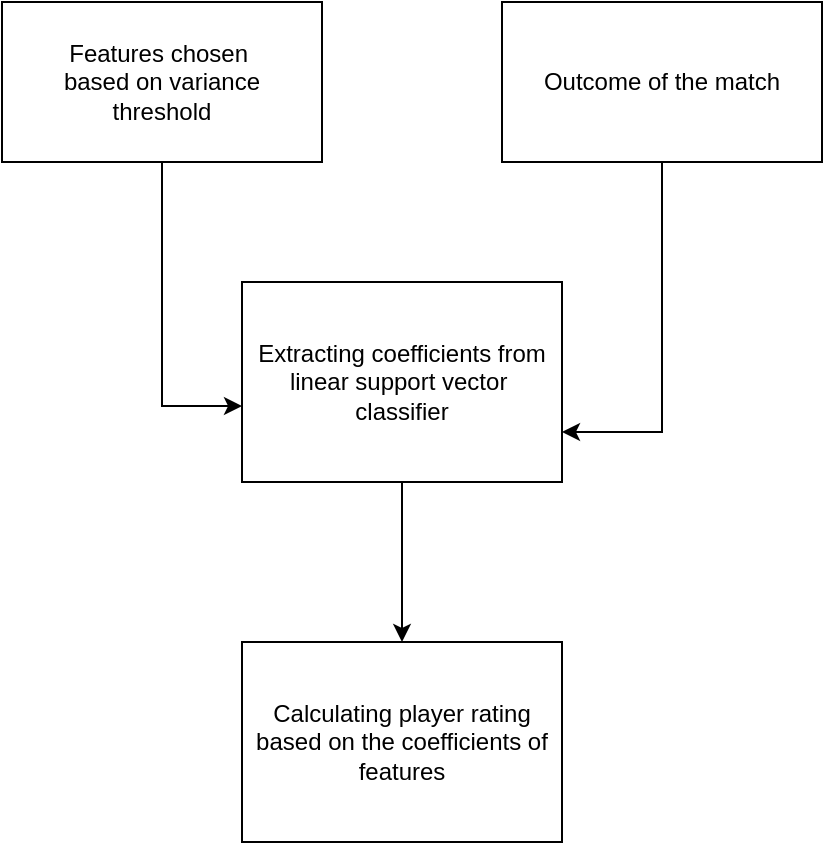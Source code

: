 <mxfile version="24.7.1" type="github">
  <diagram name="Page-1" id="MuEACOxSNlfk1q1UW1Hp">
    <mxGraphModel dx="1434" dy="752" grid="1" gridSize="10" guides="1" tooltips="1" connect="1" arrows="1" fold="1" page="1" pageScale="1" pageWidth="850" pageHeight="1100" math="0" shadow="0">
      <root>
        <mxCell id="0" />
        <mxCell id="1" parent="0" />
        <mxCell id="CzftKbd7wnQQriZC1NXK-1" value="Features chosen&amp;nbsp;&lt;div&gt;based on variance&lt;/div&gt;&lt;div&gt;threshold&lt;/div&gt;" style="rounded=0;whiteSpace=wrap;html=1;" vertex="1" parent="1">
          <mxGeometry x="180" y="120" width="160" height="80" as="geometry" />
        </mxCell>
        <mxCell id="CzftKbd7wnQQriZC1NXK-7" style="edgeStyle=orthogonalEdgeStyle;rounded=0;orthogonalLoop=1;jettySize=auto;html=1;entryX=1;entryY=0.75;entryDx=0;entryDy=0;" edge="1" parent="1" source="CzftKbd7wnQQriZC1NXK-2" target="CzftKbd7wnQQriZC1NXK-3">
          <mxGeometry relative="1" as="geometry" />
        </mxCell>
        <mxCell id="CzftKbd7wnQQriZC1NXK-2" value="Outcome of the match" style="rounded=0;whiteSpace=wrap;html=1;" vertex="1" parent="1">
          <mxGeometry x="430" y="120" width="160" height="80" as="geometry" />
        </mxCell>
        <mxCell id="CzftKbd7wnQQriZC1NXK-8" style="edgeStyle=orthogonalEdgeStyle;rounded=0;orthogonalLoop=1;jettySize=auto;html=1;entryX=0.5;entryY=0;entryDx=0;entryDy=0;" edge="1" parent="1" source="CzftKbd7wnQQriZC1NXK-3" target="CzftKbd7wnQQriZC1NXK-5">
          <mxGeometry relative="1" as="geometry" />
        </mxCell>
        <mxCell id="CzftKbd7wnQQriZC1NXK-3" value="Extracting coefficients from linear support vector&amp;nbsp;&lt;div&gt;classifier&lt;/div&gt;" style="rounded=0;whiteSpace=wrap;html=1;" vertex="1" parent="1">
          <mxGeometry x="300" y="260" width="160" height="100" as="geometry" />
        </mxCell>
        <mxCell id="CzftKbd7wnQQriZC1NXK-5" value="Calculating player rating based on the coefficients of features" style="rounded=0;whiteSpace=wrap;html=1;" vertex="1" parent="1">
          <mxGeometry x="300" y="440" width="160" height="100" as="geometry" />
        </mxCell>
        <mxCell id="CzftKbd7wnQQriZC1NXK-6" style="edgeStyle=orthogonalEdgeStyle;rounded=0;orthogonalLoop=1;jettySize=auto;html=1;entryX=0;entryY=0.62;entryDx=0;entryDy=0;entryPerimeter=0;" edge="1" parent="1" source="CzftKbd7wnQQriZC1NXK-1" target="CzftKbd7wnQQriZC1NXK-3">
          <mxGeometry relative="1" as="geometry" />
        </mxCell>
      </root>
    </mxGraphModel>
  </diagram>
</mxfile>
